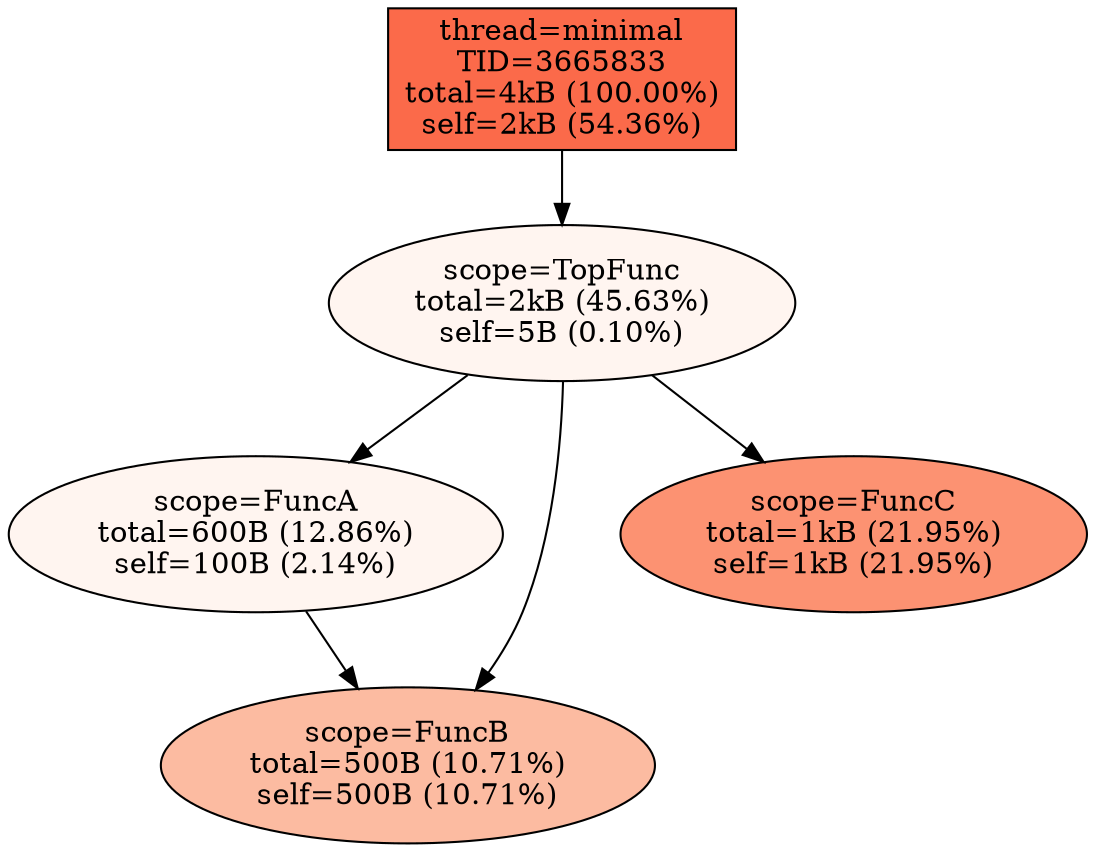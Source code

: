 digraph MallocTree_TID3665833 {
node [colorscheme=reds9 style=filled]
"minimal" [label="thread=minimal\nTID=3665833\ntotal=4kB (100.00%)\nself=2kB (54.36%)" shape=box fillcolor=5]
"minimal" -> "TopFunc"
"TopFunc" [label="scope=TopFunc\ntotal=2kB (45.63%)\nself=5B (0.10%)" fillcolor=1]
"TopFunc" -> "FuncA"
"TopFunc" -> "FuncB"
"TopFunc" -> "FuncC"
"FuncA" [label="scope=FuncA\ntotal=600B (12.86%)\nself=100B (2.14%)" fillcolor=1]
"FuncA" -> "FuncB"
"FuncB" [label="scope=FuncB\ntotal=500B (10.71%)\nself=500B (10.71%)" fillcolor=3]
"FuncB" [label="scope=FuncB\ntotal=500B (10.71%)\nself=500B (10.71%)" fillcolor=3]
"FuncC" [label="scope=FuncC\ntotal=1kB (21.95%)\nself=1kB (21.95%)" fillcolor=4]
}

digraph MallocTree_globals {
"__before_init_node__" [label="Memory Allocated\nBefore MallocTag Init\n72kB"]
"__malloctag_self_memory__" [label="Memory Allocated\nBy MallocTag itself\n55kB"]
}
